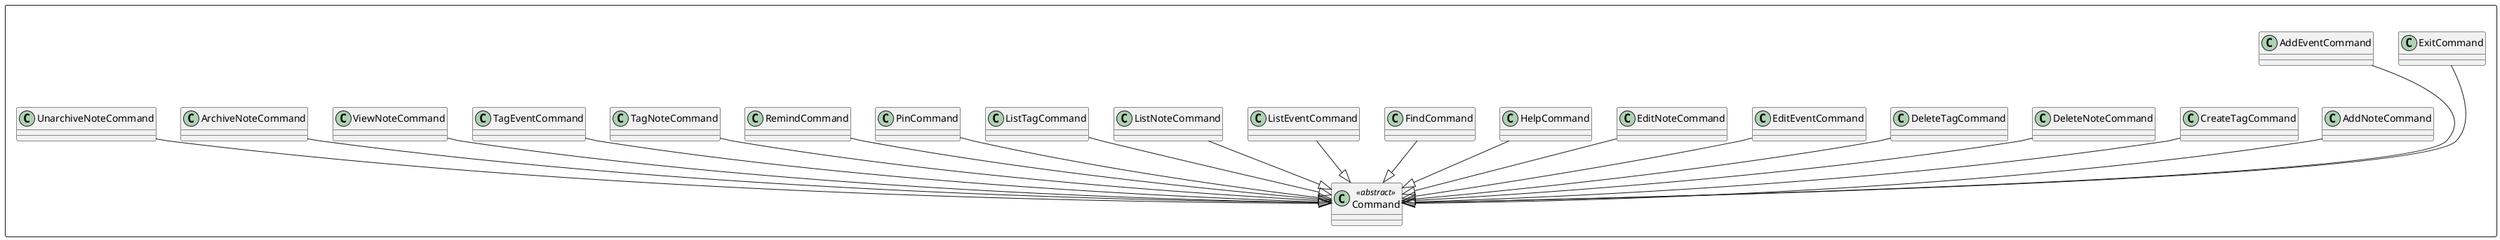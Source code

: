 @startuml

Package " "<<Rectangle>>{
    Class Command <<abstract>>
    Class ExitCommand
    Class AddEventCommand
    Class AddNoteCommand
    Class CreateTagCommand
    Class DeleteNoteCommand
    Class DeleteTagCommand
    Class EditEventCommand
    Class EditNoteCommand
    Class HelpCommand
    Class FindCommand
    Class ListEventCommand
    Class ListNoteCommand
    Class ListTagCommand
    Class PinCommand
    Class RemindCommand
    Class TagNoteCommand
    Class TagEventCommand
    Class ViewNoteCommand
    Class ArchiveNoteCommand
    Class UnarchiveNoteCommand
}

ExitCommand ---|> Command
AddEventCommand ---|> Command
AddNoteCommand --|> Command 
ArchiveNoteCommand --|> Command 
CreateTagCommand --|> Command 
DeleteNoteCommand --|> Command 
DeleteTagCommand --|> Command 
EditEventCommand --|> Command 
EditNoteCommand --|> Command 
FindCommand --|> Command 
HelpCommand --|> Command 
ListEventCommand --|> Command 
ListNoteCommand --|> Command 
ListTagCommand --|> Command
PinCommand --|> Command 
RemindCommand --|> Command 
TagNoteCommand --|> Command
TagEventCommand --|> Command
UnarchiveNoteCommand --|> Command 
ViewNoteCommand --|> Command 

@enduml
